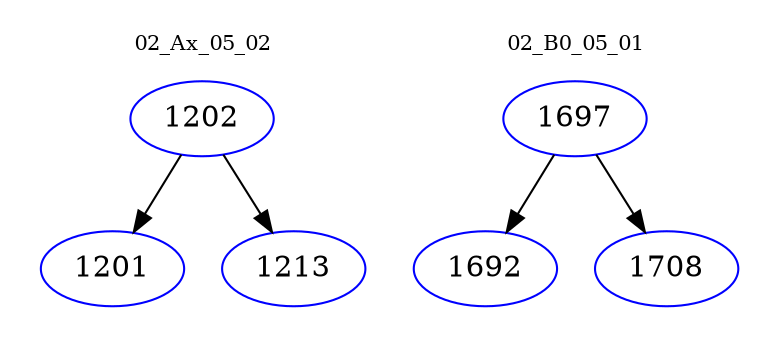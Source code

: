 digraph{
subgraph cluster_0 {
color = white
label = "02_Ax_05_02";
fontsize=10;
T0_1202 [label="1202", color="blue"]
T0_1202 -> T0_1201 [color="black"]
T0_1201 [label="1201", color="blue"]
T0_1202 -> T0_1213 [color="black"]
T0_1213 [label="1213", color="blue"]
}
subgraph cluster_1 {
color = white
label = "02_B0_05_01";
fontsize=10;
T1_1697 [label="1697", color="blue"]
T1_1697 -> T1_1692 [color="black"]
T1_1692 [label="1692", color="blue"]
T1_1697 -> T1_1708 [color="black"]
T1_1708 [label="1708", color="blue"]
}
}
